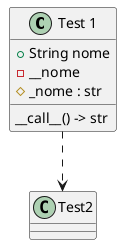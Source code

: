 @startuml diagrama1


class "Test 1" {
    + String nome
    - __nome
    # _nome : str

    __call__() -> str


}

class Test2

"Test 1" ..> Test2

@enduml

@startuml diagrama2


class Ettore

@enduml


@startuml caso_de_uso
:User: --> (Object): Fornece valor dos sócios
"Create the instances" as (Object)



note right of (Object)

Socio(nome:str, porcentagem_empresa:float)

endnote

(Object) --> (CalcPorcent): Fornece uma lista de objetos

(CalcPorcent) -left-> :User:: Devolve os valores com base nas porcentagens
"Calculate the porcent with the total value" as (CalcPorcent)

note left of (CalcPorcent)

calc_porcent(list(<Socios>))

endnote

@enduml


@startuml diagrama_de_classe

class Socios {
    + nome: str
    + porcentagem_da_empresa: float

}

class calc_valor_por_porcentagem {
    + calc_valor_por_porcentagem(lista_socios: List<Socios>)
}

@enduml